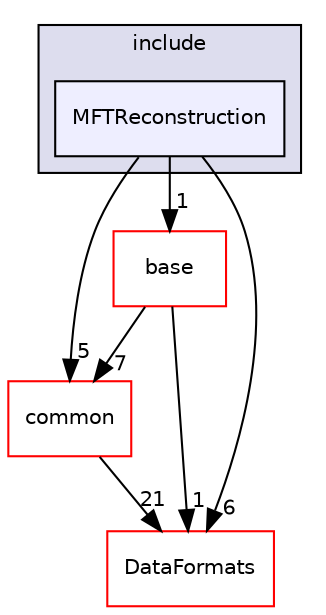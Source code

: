digraph "/home/travis/build/AliceO2Group/AliceO2/Detectors/ITSMFT/MFT/reconstruction/include/MFTReconstruction" {
  bgcolor=transparent;
  compound=true
  node [ fontsize="10", fontname="Helvetica"];
  edge [ labelfontsize="10", labelfontname="Helvetica"];
  subgraph clusterdir_a5377c1b7cc3cb8f35997e73e566fda2 {
    graph [ bgcolor="#ddddee", pencolor="black", label="include" fontname="Helvetica", fontsize="10", URL="dir_a5377c1b7cc3cb8f35997e73e566fda2.html"]
  dir_79d778f00f7bcfb47baf52dadbc11277 [shape=box, label="MFTReconstruction", style="filled", fillcolor="#eeeeff", pencolor="black", URL="dir_79d778f00f7bcfb47baf52dadbc11277.html"];
  }
  dir_85bf31a2e8d306e7598ffcb73f8df6bf [shape=box label="common" color="red" URL="dir_85bf31a2e8d306e7598ffcb73f8df6bf.html"];
  dir_7e732ae97f4f941436b6909b27d4da36 [shape=box label="base" color="red" URL="dir_7e732ae97f4f941436b6909b27d4da36.html"];
  dir_2171f7ec022c5423887b07c69b2f5b48 [shape=box label="DataFormats" color="red" URL="dir_2171f7ec022c5423887b07c69b2f5b48.html"];
  dir_79d778f00f7bcfb47baf52dadbc11277->dir_85bf31a2e8d306e7598ffcb73f8df6bf [headlabel="5", labeldistance=1.5 headhref="dir_000283_000215.html"];
  dir_79d778f00f7bcfb47baf52dadbc11277->dir_7e732ae97f4f941436b6909b27d4da36 [headlabel="1", labeldistance=1.5 headhref="dir_000283_000119.html"];
  dir_79d778f00f7bcfb47baf52dadbc11277->dir_2171f7ec022c5423887b07c69b2f5b48 [headlabel="6", labeldistance=1.5 headhref="dir_000283_000056.html"];
  dir_85bf31a2e8d306e7598ffcb73f8df6bf->dir_2171f7ec022c5423887b07c69b2f5b48 [headlabel="21", labeldistance=1.5 headhref="dir_000215_000056.html"];
  dir_7e732ae97f4f941436b6909b27d4da36->dir_85bf31a2e8d306e7598ffcb73f8df6bf [headlabel="7", labeldistance=1.5 headhref="dir_000119_000215.html"];
  dir_7e732ae97f4f941436b6909b27d4da36->dir_2171f7ec022c5423887b07c69b2f5b48 [headlabel="1", labeldistance=1.5 headhref="dir_000119_000056.html"];
}
